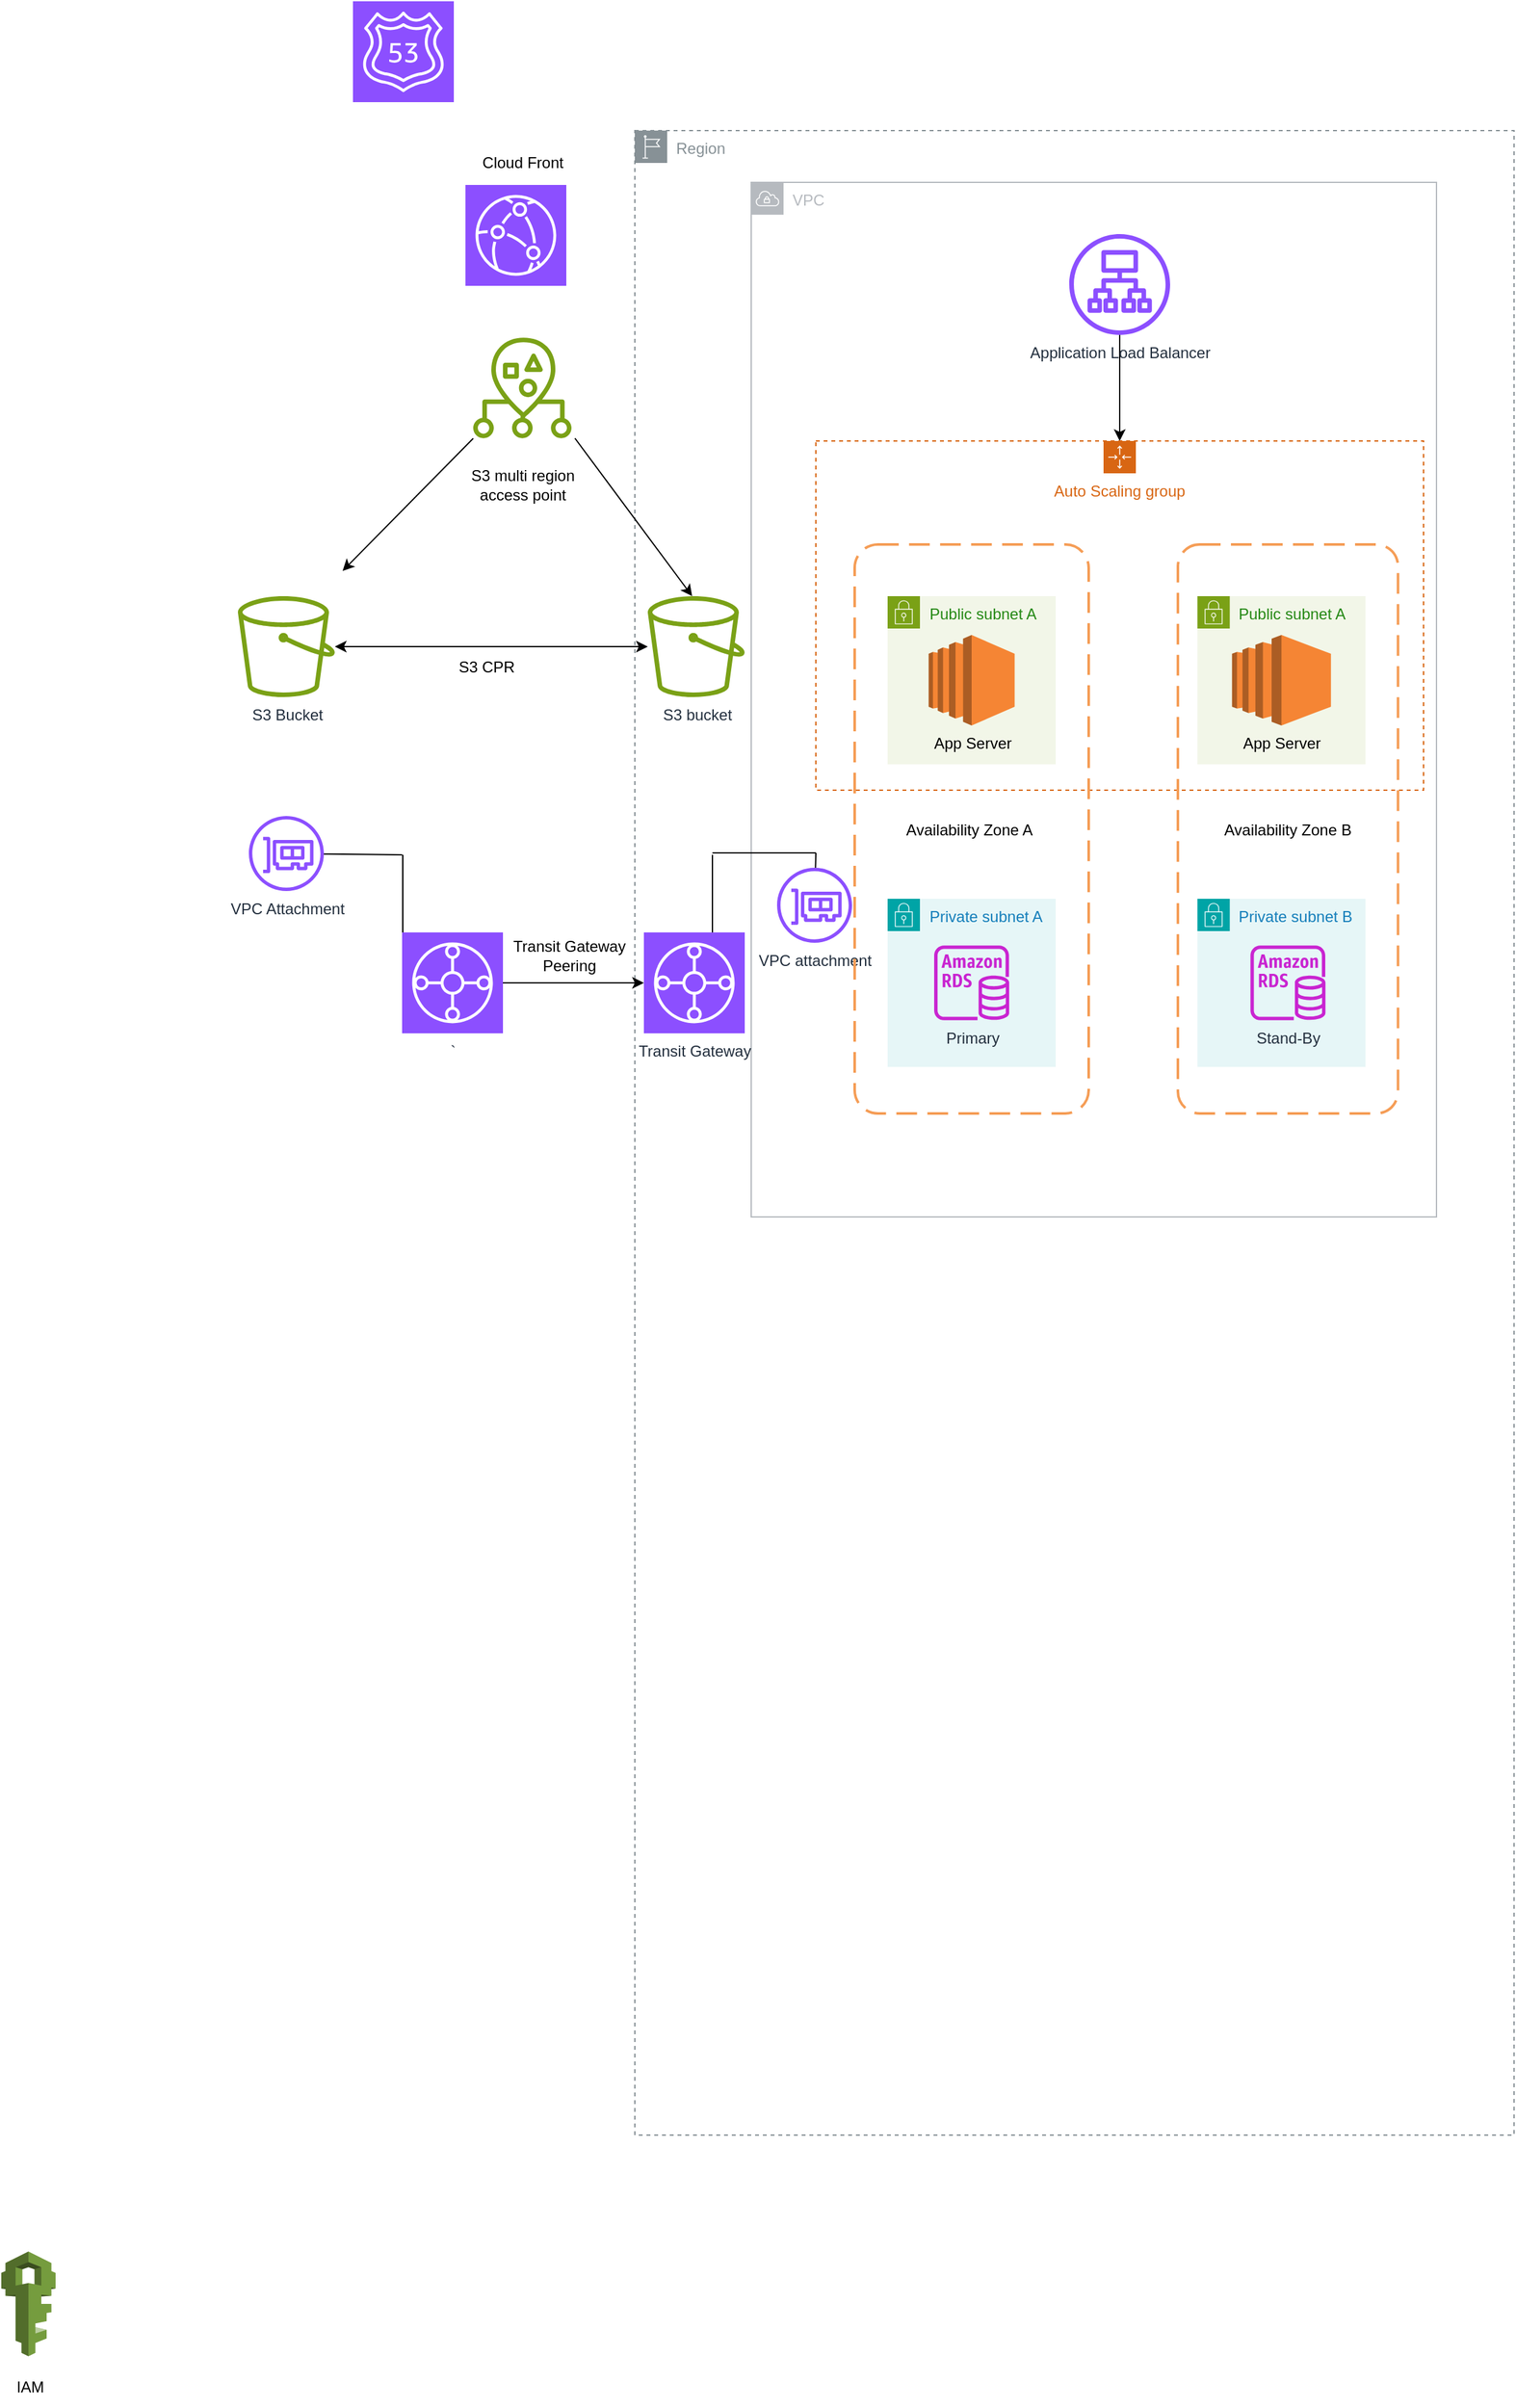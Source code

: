 <mxfile version="23.0.2" type="github">
  <diagram name="Page-1" id="yJP06izvK32M2zYXWGLj">
    <mxGraphModel dx="1434" dy="772" grid="1" gridSize="10" guides="1" tooltips="1" connect="1" arrows="1" fold="1" page="1" pageScale="1" pageWidth="1169" pageHeight="827" math="0" shadow="0">
      <root>
        <mxCell id="0" />
        <mxCell id="1" parent="0" />
        <mxCell id="CLSTLbRd8MkRC8ccG9wd-35" value="" style="sketch=0;points=[[0,0,0],[0.25,0,0],[0.5,0,0],[0.75,0,0],[1,0,0],[0,1,0],[0.25,1,0],[0.5,1,0],[0.75,1,0],[1,1,0],[0,0.25,0],[0,0.5,0],[0,0.75,0],[1,0.25,0],[1,0.5,0],[1,0.75,0]];outlineConnect=0;fontColor=#232F3E;fillColor=#8C4FFF;strokeColor=#ffffff;dashed=0;verticalLabelPosition=bottom;verticalAlign=top;align=center;html=1;fontSize=12;fontStyle=0;aspect=fixed;shape=mxgraph.aws4.resourceIcon;resIcon=mxgraph.aws4.route_53;" parent="1" vertex="1">
          <mxGeometry x="402" y="60" width="78" height="78" as="geometry" />
        </mxCell>
        <mxCell id="CLSTLbRd8MkRC8ccG9wd-36" value="" style="sketch=0;points=[[0,0,0],[0.25,0,0],[0.5,0,0],[0.75,0,0],[1,0,0],[0,1,0],[0.25,1,0],[0.5,1,0],[0.75,1,0],[1,1,0],[0,0.25,0],[0,0.5,0],[0,0.75,0],[1,0.25,0],[1,0.5,0],[1,0.75,0]];outlineConnect=0;fontColor=#232F3E;fillColor=#8C4FFF;strokeColor=#ffffff;dashed=0;verticalLabelPosition=bottom;verticalAlign=top;align=center;html=1;fontSize=12;fontStyle=0;aspect=fixed;shape=mxgraph.aws4.resourceIcon;resIcon=mxgraph.aws4.cloudfront;" parent="1" vertex="1">
          <mxGeometry x="489" y="202" width="78" height="78" as="geometry" />
        </mxCell>
        <mxCell id="CLSTLbRd8MkRC8ccG9wd-38" value="Region" style="sketch=0;outlineConnect=0;gradientColor=none;html=1;whiteSpace=wrap;fontSize=12;fontStyle=0;shape=mxgraph.aws4.group;grIcon=mxgraph.aws4.group_region;strokeColor=#879196;fillColor=none;verticalAlign=top;align=left;spacingLeft=30;fontColor=#879196;dashed=1;" parent="1" vertex="1">
          <mxGeometry x="620" y="160" width="680" height="1550" as="geometry" />
        </mxCell>
        <mxCell id="CLSTLbRd8MkRC8ccG9wd-40" value="VPC" style="sketch=0;outlineConnect=0;gradientColor=none;html=1;whiteSpace=wrap;fontSize=12;fontStyle=0;shape=mxgraph.aws4.group;grIcon=mxgraph.aws4.group_vpc;strokeColor=#B6BABF;fillColor=none;verticalAlign=top;align=left;spacingLeft=30;fontColor=#B6BABF;dashed=0;" parent="1" vertex="1">
          <mxGeometry x="710" y="200" width="530" height="800" as="geometry" />
        </mxCell>
        <mxCell id="LTgmbg8OwqLArLhdoxDF-83" value="" style="edgeStyle=orthogonalEdgeStyle;rounded=0;orthogonalLoop=1;jettySize=auto;html=1;entryX=0.5;entryY=0;entryDx=0;entryDy=0;" edge="1" parent="1" source="CLSTLbRd8MkRC8ccG9wd-42" target="LTgmbg8OwqLArLhdoxDF-60">
          <mxGeometry relative="1" as="geometry">
            <mxPoint x="1010" y="407" as="targetPoint" />
          </mxGeometry>
        </mxCell>
        <mxCell id="CLSTLbRd8MkRC8ccG9wd-42" value="Application Load Balancer" style="sketch=0;outlineConnect=0;fontColor=#232F3E;gradientColor=none;fillColor=#8C4FFF;strokeColor=none;dashed=0;verticalLabelPosition=bottom;verticalAlign=top;align=center;html=1;fontSize=12;fontStyle=0;aspect=fixed;pointerEvents=1;shape=mxgraph.aws4.application_load_balancer;" parent="1" vertex="1">
          <mxGeometry x="956" y="240" width="78" height="78" as="geometry" />
        </mxCell>
        <mxCell id="LTgmbg8OwqLArLhdoxDF-1" value="S3 Bucket" style="sketch=0;outlineConnect=0;fontColor=#232F3E;gradientColor=none;fillColor=#7AA116;strokeColor=none;dashed=0;verticalLabelPosition=bottom;verticalAlign=top;align=center;html=1;fontSize=12;fontStyle=0;aspect=fixed;pointerEvents=1;shape=mxgraph.aws4.bucket;" vertex="1" parent="1">
          <mxGeometry x="313" y="520" width="75" height="78" as="geometry" />
        </mxCell>
        <mxCell id="LTgmbg8OwqLArLhdoxDF-2" value="S3 bucket" style="sketch=0;outlineConnect=0;fontColor=#232F3E;gradientColor=none;fillColor=#7AA116;strokeColor=none;dashed=0;verticalLabelPosition=bottom;verticalAlign=top;align=center;html=1;fontSize=12;fontStyle=0;aspect=fixed;pointerEvents=1;shape=mxgraph.aws4.bucket;" vertex="1" parent="1">
          <mxGeometry x="630" y="520" width="75" height="78" as="geometry" />
        </mxCell>
        <mxCell id="LTgmbg8OwqLArLhdoxDF-3" value="" style="sketch=0;outlineConnect=0;fontColor=#232F3E;gradientColor=none;fillColor=#7AA116;strokeColor=none;dashed=0;verticalLabelPosition=bottom;verticalAlign=top;align=center;html=1;fontSize=12;fontStyle=0;aspect=fixed;pointerEvents=1;shape=mxgraph.aws4.s3_multi_region_access_points;" vertex="1" parent="1">
          <mxGeometry x="495" y="320" width="76" height="78" as="geometry" />
        </mxCell>
        <mxCell id="LTgmbg8OwqLArLhdoxDF-4" value="S3 multi region&lt;br&gt;access point" style="text;html=1;align=center;verticalAlign=middle;resizable=0;points=[];autosize=1;strokeColor=none;fillColor=none;" vertex="1" parent="1">
          <mxGeometry x="483" y="414" width="100" height="40" as="geometry" />
        </mxCell>
        <mxCell id="LTgmbg8OwqLArLhdoxDF-7" value="" style="endArrow=classic;html=1;rounded=0;" edge="1" parent="1">
          <mxGeometry width="50" height="50" relative="1" as="geometry">
            <mxPoint x="495" y="397.997" as="sourcePoint" />
            <mxPoint x="394" y="500.45" as="targetPoint" />
          </mxGeometry>
        </mxCell>
        <mxCell id="LTgmbg8OwqLArLhdoxDF-8" value="" style="endArrow=classic;startArrow=classic;html=1;rounded=0;" edge="1" parent="1" source="LTgmbg8OwqLArLhdoxDF-1" target="LTgmbg8OwqLArLhdoxDF-2">
          <mxGeometry width="50" height="50" relative="1" as="geometry">
            <mxPoint x="535" y="584" as="sourcePoint" />
            <mxPoint x="585" y="534" as="targetPoint" />
          </mxGeometry>
        </mxCell>
        <mxCell id="LTgmbg8OwqLArLhdoxDF-9" value="S3 CPR" style="text;html=1;align=center;verticalAlign=middle;resizable=0;points=[];autosize=1;strokeColor=none;fillColor=none;" vertex="1" parent="1">
          <mxGeometry x="470" y="560" width="70" height="30" as="geometry" />
        </mxCell>
        <mxCell id="LTgmbg8OwqLArLhdoxDF-10" value="" style="edgeStyle=none;orthogonalLoop=1;jettySize=auto;html=1;rounded=0;" edge="1" parent="1">
          <mxGeometry width="100" relative="1" as="geometry">
            <mxPoint x="573.661" y="397.884" as="sourcePoint" />
            <mxPoint x="664.332" y="520" as="targetPoint" />
            <Array as="points" />
          </mxGeometry>
        </mxCell>
        <mxCell id="LTgmbg8OwqLArLhdoxDF-80" value="" style="edgeStyle=orthogonalEdgeStyle;rounded=0;orthogonalLoop=1;jettySize=auto;html=1;entryX=0;entryY=0.5;entryDx=0;entryDy=0;entryPerimeter=0;" edge="1" parent="1" source="LTgmbg8OwqLArLhdoxDF-17" target="LTgmbg8OwqLArLhdoxDF-18">
          <mxGeometry relative="1" as="geometry">
            <mxPoint x="574" y="819" as="targetPoint" />
          </mxGeometry>
        </mxCell>
        <mxCell id="LTgmbg8OwqLArLhdoxDF-17" value="`" style="sketch=0;points=[[0,0,0],[0.25,0,0],[0.5,0,0],[0.75,0,0],[1,0,0],[0,1,0],[0.25,1,0],[0.5,1,0],[0.75,1,0],[1,1,0],[0,0.25,0],[0,0.5,0],[0,0.75,0],[1,0.25,0],[1,0.5,0],[1,0.75,0]];outlineConnect=0;fontColor=#232F3E;fillColor=#8C4FFF;strokeColor=#ffffff;dashed=0;verticalLabelPosition=bottom;verticalAlign=top;align=center;html=1;fontSize=12;fontStyle=0;aspect=fixed;shape=mxgraph.aws4.resourceIcon;resIcon=mxgraph.aws4.transit_gateway;" vertex="1" parent="1">
          <mxGeometry x="440" y="780" width="78" height="78" as="geometry" />
        </mxCell>
        <mxCell id="LTgmbg8OwqLArLhdoxDF-18" value="Transit Gateway" style="sketch=0;points=[[0,0,0],[0.25,0,0],[0.5,0,0],[0.75,0,0],[1,0,0],[0,1,0],[0.25,1,0],[0.5,1,0],[0.75,1,0],[1,1,0],[0,0.25,0],[0,0.5,0],[0,0.75,0],[1,0.25,0],[1,0.5,0],[1,0.75,0]];outlineConnect=0;fontColor=#232F3E;fillColor=#8C4FFF;strokeColor=#ffffff;dashed=0;verticalLabelPosition=bottom;verticalAlign=top;align=center;html=1;fontSize=12;fontStyle=0;aspect=fixed;shape=mxgraph.aws4.resourceIcon;resIcon=mxgraph.aws4.transit_gateway;" vertex="1" parent="1">
          <mxGeometry x="627" y="780" width="78" height="78" as="geometry" />
        </mxCell>
        <mxCell id="LTgmbg8OwqLArLhdoxDF-22" value="VPC Attachment" style="sketch=0;outlineConnect=0;fontColor=#232F3E;gradientColor=none;fillColor=#8C4FFF;strokeColor=none;dashed=0;verticalLabelPosition=bottom;verticalAlign=top;align=center;html=1;fontSize=12;fontStyle=0;aspect=fixed;pointerEvents=1;shape=mxgraph.aws4.elastic_network_interface;" vertex="1" parent="1">
          <mxGeometry x="321.5" y="690" width="58" height="58" as="geometry" />
        </mxCell>
        <mxCell id="LTgmbg8OwqLArLhdoxDF-23" value="VPC attachment" style="sketch=0;outlineConnect=0;fontColor=#232F3E;gradientColor=none;fillColor=#8C4FFF;strokeColor=none;dashed=0;verticalLabelPosition=bottom;verticalAlign=top;align=center;html=1;fontSize=12;fontStyle=0;aspect=fixed;pointerEvents=1;shape=mxgraph.aws4.elastic_network_interface;" vertex="1" parent="1">
          <mxGeometry x="730" y="730" width="58" height="58" as="geometry" />
        </mxCell>
        <mxCell id="LTgmbg8OwqLArLhdoxDF-27" value="" style="endArrow=none;html=1;rounded=0;" edge="1" parent="1" source="LTgmbg8OwqLArLhdoxDF-22">
          <mxGeometry width="50" height="50" relative="1" as="geometry">
            <mxPoint x="388" y="718.5" as="sourcePoint" />
            <mxPoint x="440" y="720" as="targetPoint" />
          </mxGeometry>
        </mxCell>
        <mxCell id="LTgmbg8OwqLArLhdoxDF-32" value="" style="endArrow=none;html=1;rounded=0;" edge="1" parent="1" target="LTgmbg8OwqLArLhdoxDF-23">
          <mxGeometry width="50" height="50" relative="1" as="geometry">
            <mxPoint x="760" y="718.5" as="sourcePoint" />
            <mxPoint x="830" y="718.5" as="targetPoint" />
          </mxGeometry>
        </mxCell>
        <mxCell id="LTgmbg8OwqLArLhdoxDF-33" value="" style="endArrow=none;html=1;rounded=0;" edge="1" parent="1">
          <mxGeometry width="50" height="50" relative="1" as="geometry">
            <mxPoint x="440.5" y="780" as="sourcePoint" />
            <mxPoint x="440.5" y="720" as="targetPoint" />
          </mxGeometry>
        </mxCell>
        <mxCell id="LTgmbg8OwqLArLhdoxDF-54" value="Cloud Front" style="text;html=1;align=center;verticalAlign=middle;resizable=0;points=[];autosize=1;strokeColor=none;fillColor=none;" vertex="1" parent="1">
          <mxGeometry x="488" y="170" width="90" height="30" as="geometry" />
        </mxCell>
        <mxCell id="LTgmbg8OwqLArLhdoxDF-60" value="Auto Scaling group" style="points=[[0,0],[0.25,0],[0.5,0],[0.75,0],[1,0],[1,0.25],[1,0.5],[1,0.75],[1,1],[0.75,1],[0.5,1],[0.25,1],[0,1],[0,0.75],[0,0.5],[0,0.25]];outlineConnect=0;gradientColor=none;html=1;whiteSpace=wrap;fontSize=12;fontStyle=0;container=1;pointerEvents=0;collapsible=0;recursiveResize=0;shape=mxgraph.aws4.groupCenter;grIcon=mxgraph.aws4.group_auto_scaling_group;grStroke=1;strokeColor=#D86613;fillColor=none;verticalAlign=top;align=center;fontColor=#D86613;dashed=1;spacingTop=25;" vertex="1" parent="1">
          <mxGeometry x="760" y="400" width="470" height="270" as="geometry" />
        </mxCell>
        <mxCell id="LTgmbg8OwqLArLhdoxDF-75" value="" style="endArrow=none;html=1;rounded=0;" edge="1" parent="1">
          <mxGeometry width="50" height="50" relative="1" as="geometry">
            <mxPoint x="680" y="718.5" as="sourcePoint" />
            <mxPoint x="760" y="718.5" as="targetPoint" />
          </mxGeometry>
        </mxCell>
        <mxCell id="LTgmbg8OwqLArLhdoxDF-76" value="" style="endArrow=none;html=1;rounded=0;" edge="1" parent="1">
          <mxGeometry width="50" height="50" relative="1" as="geometry">
            <mxPoint x="680" y="720" as="sourcePoint" />
            <mxPoint x="680" y="780" as="targetPoint" />
          </mxGeometry>
        </mxCell>
        <mxCell id="LTgmbg8OwqLArLhdoxDF-81" value="Transit Gateway&lt;br&gt;Peering" style="text;html=1;align=center;verticalAlign=middle;resizable=0;points=[];autosize=1;strokeColor=none;fillColor=none;" vertex="1" parent="1">
          <mxGeometry x="514" y="778" width="110" height="40" as="geometry" />
        </mxCell>
        <mxCell id="LTgmbg8OwqLArLhdoxDF-86" value="" style="outlineConnect=0;dashed=0;verticalLabelPosition=bottom;verticalAlign=top;align=center;html=1;shape=mxgraph.aws3.iam;fillColor=#759C3E;gradientColor=none;" vertex="1" parent="1">
          <mxGeometry x="130" y="1800" width="42" height="81" as="geometry" />
        </mxCell>
        <mxCell id="LTgmbg8OwqLArLhdoxDF-87" value="IAM" style="text;html=1;align=center;verticalAlign=middle;resizable=0;points=[];autosize=1;strokeColor=none;fillColor=none;" vertex="1" parent="1">
          <mxGeometry x="132" y="1890" width="40" height="30" as="geometry" />
        </mxCell>
        <mxCell id="LTgmbg8OwqLArLhdoxDF-90" value="Availability Zone B" style="rounded=1;arcSize=10;dashed=1;strokeColor=#F59D56;fillColor=none;gradientColor=none;dashPattern=8 4;strokeWidth=2;" vertex="1" parent="1">
          <mxGeometry x="1040" y="480" width="170.25" height="440" as="geometry" />
        </mxCell>
        <mxCell id="LTgmbg8OwqLArLhdoxDF-89" value="Availability Zone A " style="rounded=1;arcSize=10;dashed=1;strokeColor=#F59D56;fillColor=none;gradientColor=none;dashPattern=8 4;strokeWidth=2;" vertex="1" parent="1">
          <mxGeometry x="790" y="480" width="181" height="440" as="geometry" />
        </mxCell>
        <mxCell id="LTgmbg8OwqLArLhdoxDF-91" value="Public subnet A" style="points=[[0,0],[0.25,0],[0.5,0],[0.75,0],[1,0],[1,0.25],[1,0.5],[1,0.75],[1,1],[0.75,1],[0.5,1],[0.25,1],[0,1],[0,0.75],[0,0.5],[0,0.25]];outlineConnect=0;gradientColor=none;html=1;whiteSpace=wrap;fontSize=12;fontStyle=0;container=1;pointerEvents=0;collapsible=0;recursiveResize=0;shape=mxgraph.aws4.group;grIcon=mxgraph.aws4.group_security_group;grStroke=0;strokeColor=#7AA116;fillColor=#F2F6E8;verticalAlign=top;align=left;spacingLeft=30;fontColor=#248814;dashed=0;" vertex="1" parent="1">
          <mxGeometry x="815.5" y="520" width="130" height="130" as="geometry" />
        </mxCell>
        <mxCell id="LTgmbg8OwqLArLhdoxDF-93" value="App Server" style="outlineConnect=0;dashed=0;verticalLabelPosition=bottom;verticalAlign=top;align=center;html=1;shape=mxgraph.aws3.ec2;fillColor=#F58534;gradientColor=none;" vertex="1" parent="LTgmbg8OwqLArLhdoxDF-91">
          <mxGeometry x="31.75" y="30" width="66.5" height="70" as="geometry" />
        </mxCell>
        <mxCell id="LTgmbg8OwqLArLhdoxDF-92" value="Public subnet A" style="points=[[0,0],[0.25,0],[0.5,0],[0.75,0],[1,0],[1,0.25],[1,0.5],[1,0.75],[1,1],[0.75,1],[0.5,1],[0.25,1],[0,1],[0,0.75],[0,0.5],[0,0.25]];outlineConnect=0;gradientColor=none;html=1;whiteSpace=wrap;fontSize=12;fontStyle=0;container=1;pointerEvents=0;collapsible=0;recursiveResize=0;shape=mxgraph.aws4.group;grIcon=mxgraph.aws4.group_security_group;grStroke=0;strokeColor=#7AA116;fillColor=#F2F6E8;verticalAlign=top;align=left;spacingLeft=30;fontColor=#248814;dashed=0;" vertex="1" parent="1">
          <mxGeometry x="1055.13" y="520" width="130" height="130" as="geometry" />
        </mxCell>
        <mxCell id="LTgmbg8OwqLArLhdoxDF-94" value="App Server" style="outlineConnect=0;dashed=0;verticalLabelPosition=bottom;verticalAlign=top;align=center;html=1;shape=mxgraph.aws3.ec2;fillColor=#F58534;gradientColor=none;" vertex="1" parent="LTgmbg8OwqLArLhdoxDF-92">
          <mxGeometry x="26.75" y="30" width="76.5" height="70" as="geometry" />
        </mxCell>
        <mxCell id="LTgmbg8OwqLArLhdoxDF-95" value="Private subnet A" style="points=[[0,0],[0.25,0],[0.5,0],[0.75,0],[1,0],[1,0.25],[1,0.5],[1,0.75],[1,1],[0.75,1],[0.5,1],[0.25,1],[0,1],[0,0.75],[0,0.5],[0,0.25]];outlineConnect=0;gradientColor=none;html=1;whiteSpace=wrap;fontSize=12;fontStyle=0;container=1;pointerEvents=0;collapsible=0;recursiveResize=0;shape=mxgraph.aws4.group;grIcon=mxgraph.aws4.group_security_group;grStroke=0;strokeColor=#00A4A6;fillColor=#E6F6F7;verticalAlign=top;align=left;spacingLeft=30;fontColor=#147EBA;dashed=0;" vertex="1" parent="1">
          <mxGeometry x="815.5" y="754" width="130" height="130" as="geometry" />
        </mxCell>
        <mxCell id="LTgmbg8OwqLArLhdoxDF-97" value="Primary" style="sketch=0;outlineConnect=0;fontColor=#232F3E;gradientColor=none;fillColor=#C925D1;strokeColor=none;dashed=0;verticalLabelPosition=bottom;verticalAlign=top;align=center;html=1;fontSize=12;fontStyle=0;aspect=fixed;pointerEvents=1;shape=mxgraph.aws4.rds_instance;" vertex="1" parent="LTgmbg8OwqLArLhdoxDF-95">
          <mxGeometry x="36" y="36" width="58" height="58" as="geometry" />
        </mxCell>
        <mxCell id="LTgmbg8OwqLArLhdoxDF-96" value="Private subnet B" style="points=[[0,0],[0.25,0],[0.5,0],[0.75,0],[1,0],[1,0.25],[1,0.5],[1,0.75],[1,1],[0.75,1],[0.5,1],[0.25,1],[0,1],[0,0.75],[0,0.5],[0,0.25]];outlineConnect=0;gradientColor=none;html=1;whiteSpace=wrap;fontSize=12;fontStyle=0;container=1;pointerEvents=0;collapsible=0;recursiveResize=0;shape=mxgraph.aws4.group;grIcon=mxgraph.aws4.group_security_group;grStroke=0;strokeColor=#00A4A6;fillColor=#E6F6F7;verticalAlign=top;align=left;spacingLeft=30;fontColor=#147EBA;dashed=0;" vertex="1" parent="1">
          <mxGeometry x="1055.13" y="754" width="130" height="130" as="geometry" />
        </mxCell>
        <mxCell id="LTgmbg8OwqLArLhdoxDF-98" value="Stand-By" style="sketch=0;outlineConnect=0;fontColor=#232F3E;gradientColor=none;fillColor=#C925D1;strokeColor=none;dashed=0;verticalLabelPosition=bottom;verticalAlign=top;align=center;html=1;fontSize=12;fontStyle=0;aspect=fixed;pointerEvents=1;shape=mxgraph.aws4.rds_instance;" vertex="1" parent="LTgmbg8OwqLArLhdoxDF-96">
          <mxGeometry x="41" y="36" width="58" height="58" as="geometry" />
        </mxCell>
      </root>
    </mxGraphModel>
  </diagram>
</mxfile>
